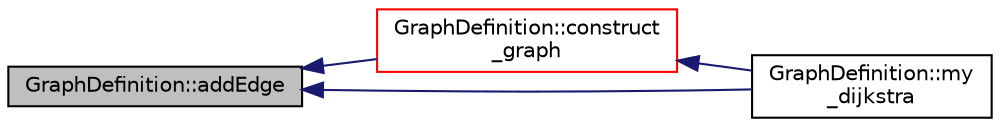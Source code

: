 digraph "GraphDefinition::addEdge"
{
  edge [fontname="Helvetica",fontsize="10",labelfontname="Helvetica",labelfontsize="10"];
  node [fontname="Helvetica",fontsize="10",shape=record];
  rankdir="LR";
  Node6 [label="GraphDefinition::addEdge",height=0.2,width=0.4,color="black", fillcolor="grey75", style="filled", fontcolor="black"];
  Node6 -> Node7 [dir="back",color="midnightblue",fontsize="10",style="solid",fontname="Helvetica"];
  Node7 [label="GraphDefinition::construct\l_graph",height=0.2,width=0.4,color="red", fillcolor="white", style="filled",URL="$classGraphDefinition.html#a1aa3daf43141bf0ad05ed930b3442e50"];
  Node7 -> Node9 [dir="back",color="midnightblue",fontsize="10",style="solid",fontname="Helvetica"];
  Node9 [label="GraphDefinition::my\l_dijkstra",height=0.2,width=0.4,color="black", fillcolor="white", style="filled",URL="$classGraphDefinition.html#a301460dfe429302d7273e437db823b08"];
  Node6 -> Node9 [dir="back",color="midnightblue",fontsize="10",style="solid",fontname="Helvetica"];
}
